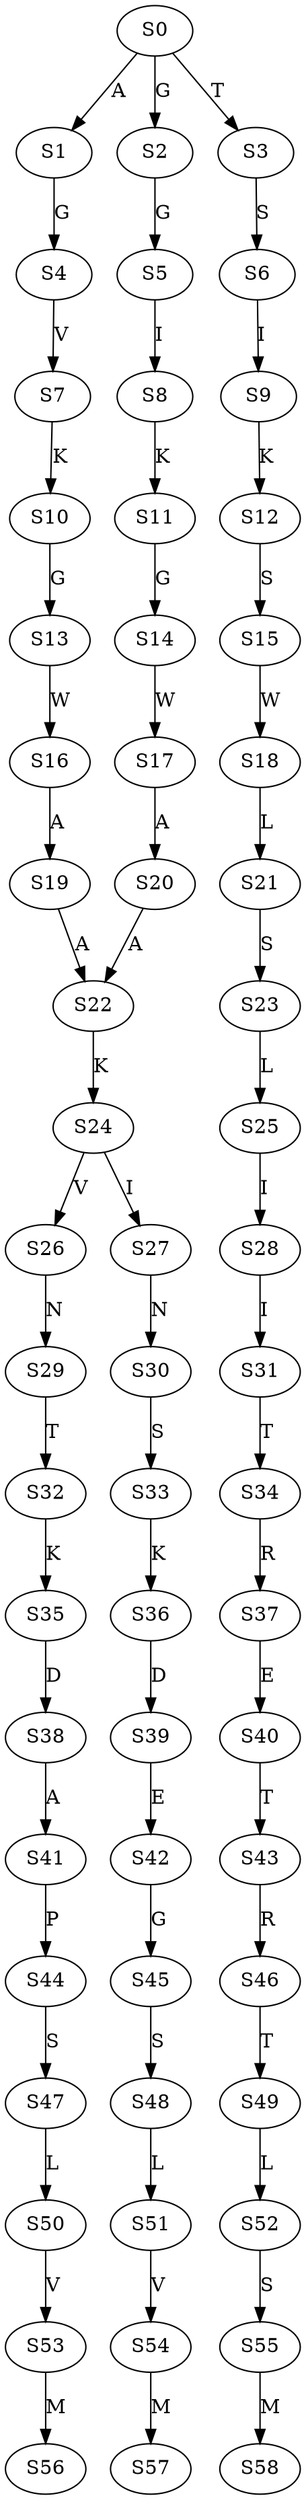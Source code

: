 strict digraph  {
	S0 -> S1 [ label = A ];
	S0 -> S2 [ label = G ];
	S0 -> S3 [ label = T ];
	S1 -> S4 [ label = G ];
	S2 -> S5 [ label = G ];
	S3 -> S6 [ label = S ];
	S4 -> S7 [ label = V ];
	S5 -> S8 [ label = I ];
	S6 -> S9 [ label = I ];
	S7 -> S10 [ label = K ];
	S8 -> S11 [ label = K ];
	S9 -> S12 [ label = K ];
	S10 -> S13 [ label = G ];
	S11 -> S14 [ label = G ];
	S12 -> S15 [ label = S ];
	S13 -> S16 [ label = W ];
	S14 -> S17 [ label = W ];
	S15 -> S18 [ label = W ];
	S16 -> S19 [ label = A ];
	S17 -> S20 [ label = A ];
	S18 -> S21 [ label = L ];
	S19 -> S22 [ label = A ];
	S20 -> S22 [ label = A ];
	S21 -> S23 [ label = S ];
	S22 -> S24 [ label = K ];
	S23 -> S25 [ label = L ];
	S24 -> S26 [ label = V ];
	S24 -> S27 [ label = I ];
	S25 -> S28 [ label = I ];
	S26 -> S29 [ label = N ];
	S27 -> S30 [ label = N ];
	S28 -> S31 [ label = I ];
	S29 -> S32 [ label = T ];
	S30 -> S33 [ label = S ];
	S31 -> S34 [ label = T ];
	S32 -> S35 [ label = K ];
	S33 -> S36 [ label = K ];
	S34 -> S37 [ label = R ];
	S35 -> S38 [ label = D ];
	S36 -> S39 [ label = D ];
	S37 -> S40 [ label = E ];
	S38 -> S41 [ label = A ];
	S39 -> S42 [ label = E ];
	S40 -> S43 [ label = T ];
	S41 -> S44 [ label = P ];
	S42 -> S45 [ label = G ];
	S43 -> S46 [ label = R ];
	S44 -> S47 [ label = S ];
	S45 -> S48 [ label = S ];
	S46 -> S49 [ label = T ];
	S47 -> S50 [ label = L ];
	S48 -> S51 [ label = L ];
	S49 -> S52 [ label = L ];
	S50 -> S53 [ label = V ];
	S51 -> S54 [ label = V ];
	S52 -> S55 [ label = S ];
	S53 -> S56 [ label = M ];
	S54 -> S57 [ label = M ];
	S55 -> S58 [ label = M ];
}
